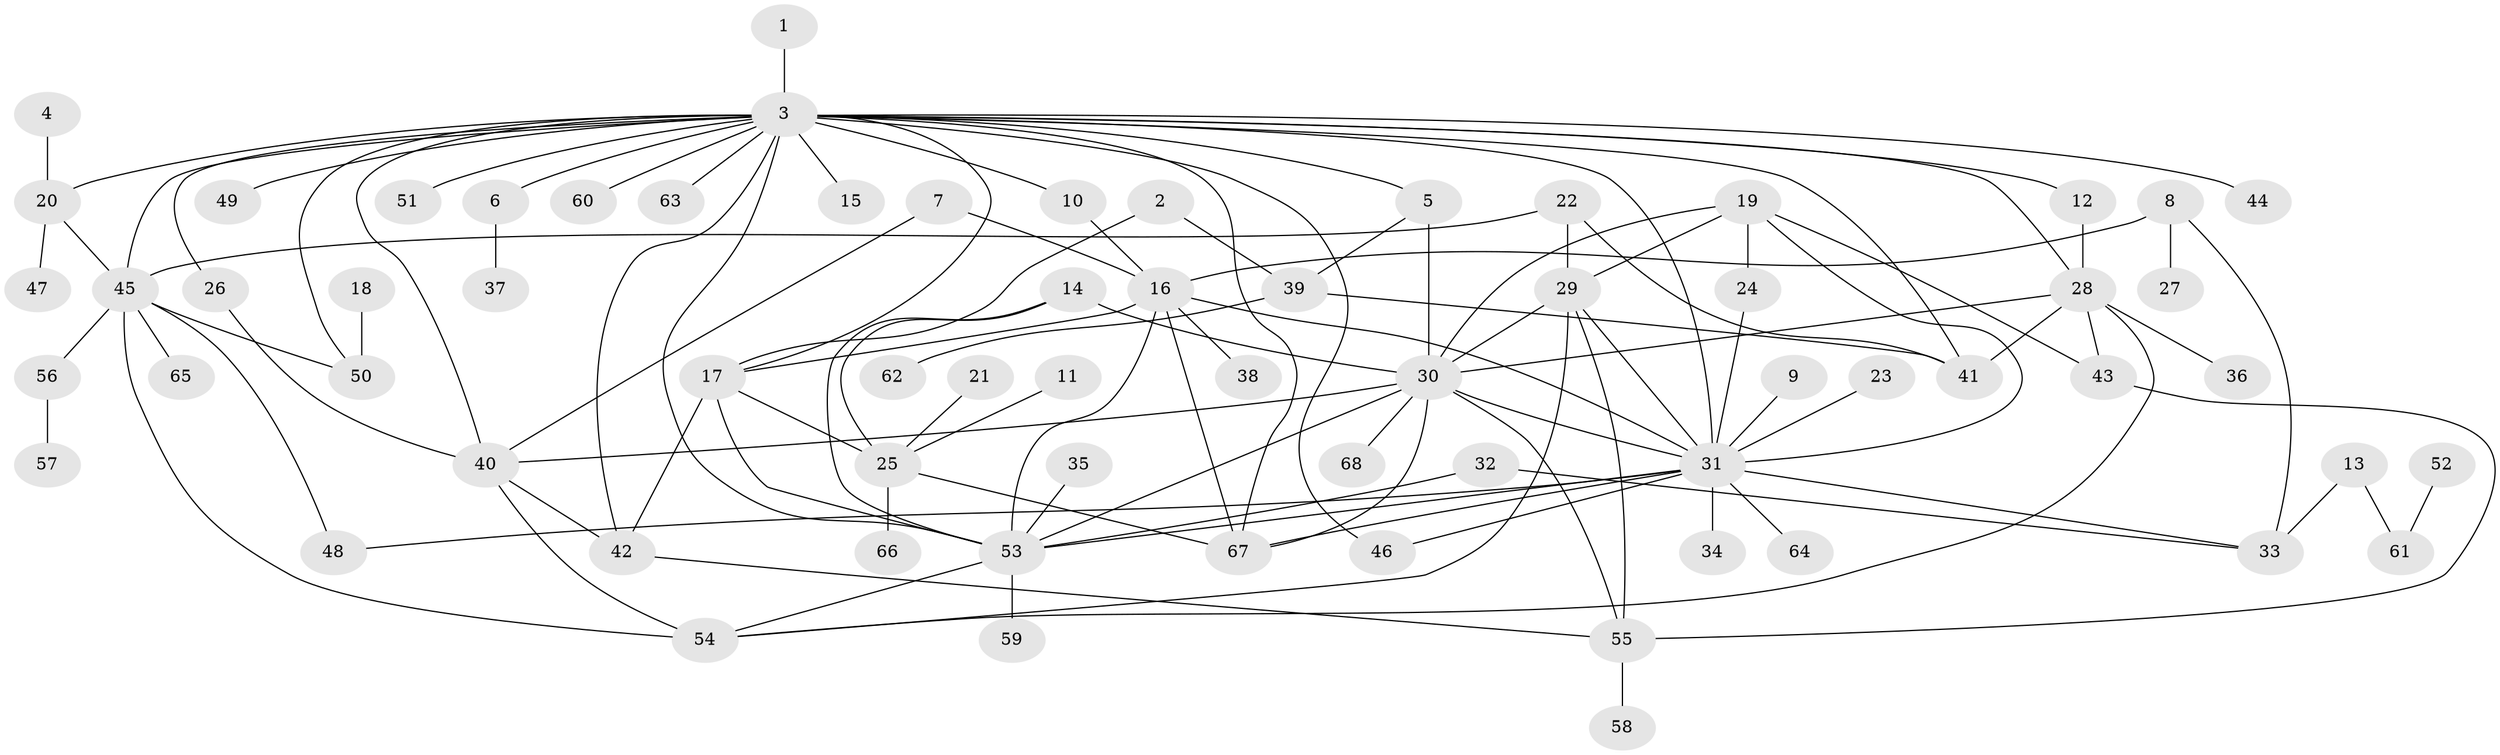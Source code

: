 // original degree distribution, {13: 0.007352941176470588, 26: 0.007352941176470588, 2: 0.27941176470588236, 3: 0.13970588235294118, 5: 0.029411764705882353, 1: 0.4117647058823529, 6: 0.022058823529411766, 7: 0.014705882352941176, 19: 0.007352941176470588, 9: 0.007352941176470588, 4: 0.04411764705882353, 10: 0.014705882352941176, 8: 0.014705882352941176}
// Generated by graph-tools (version 1.1) at 2025/01/03/09/25 03:01:45]
// undirected, 68 vertices, 110 edges
graph export_dot {
graph [start="1"]
  node [color=gray90,style=filled];
  1;
  2;
  3;
  4;
  5;
  6;
  7;
  8;
  9;
  10;
  11;
  12;
  13;
  14;
  15;
  16;
  17;
  18;
  19;
  20;
  21;
  22;
  23;
  24;
  25;
  26;
  27;
  28;
  29;
  30;
  31;
  32;
  33;
  34;
  35;
  36;
  37;
  38;
  39;
  40;
  41;
  42;
  43;
  44;
  45;
  46;
  47;
  48;
  49;
  50;
  51;
  52;
  53;
  54;
  55;
  56;
  57;
  58;
  59;
  60;
  61;
  62;
  63;
  64;
  65;
  66;
  67;
  68;
  1 -- 3 [weight=1.0];
  2 -- 17 [weight=1.0];
  2 -- 39 [weight=1.0];
  3 -- 5 [weight=1.0];
  3 -- 6 [weight=1.0];
  3 -- 10 [weight=1.0];
  3 -- 12 [weight=1.0];
  3 -- 15 [weight=1.0];
  3 -- 17 [weight=1.0];
  3 -- 20 [weight=1.0];
  3 -- 26 [weight=1.0];
  3 -- 28 [weight=1.0];
  3 -- 31 [weight=1.0];
  3 -- 40 [weight=1.0];
  3 -- 41 [weight=1.0];
  3 -- 42 [weight=1.0];
  3 -- 44 [weight=1.0];
  3 -- 45 [weight=1.0];
  3 -- 46 [weight=1.0];
  3 -- 49 [weight=1.0];
  3 -- 50 [weight=1.0];
  3 -- 51 [weight=1.0];
  3 -- 53 [weight=1.0];
  3 -- 60 [weight=1.0];
  3 -- 63 [weight=1.0];
  3 -- 67 [weight=1.0];
  4 -- 20 [weight=1.0];
  5 -- 30 [weight=1.0];
  5 -- 39 [weight=1.0];
  6 -- 37 [weight=1.0];
  7 -- 16 [weight=1.0];
  7 -- 40 [weight=1.0];
  8 -- 16 [weight=1.0];
  8 -- 27 [weight=1.0];
  8 -- 33 [weight=1.0];
  9 -- 31 [weight=1.0];
  10 -- 16 [weight=1.0];
  11 -- 25 [weight=1.0];
  12 -- 28 [weight=1.0];
  13 -- 33 [weight=1.0];
  13 -- 61 [weight=1.0];
  14 -- 25 [weight=1.0];
  14 -- 30 [weight=1.0];
  14 -- 53 [weight=1.0];
  16 -- 17 [weight=1.0];
  16 -- 31 [weight=1.0];
  16 -- 38 [weight=1.0];
  16 -- 53 [weight=2.0];
  16 -- 67 [weight=1.0];
  17 -- 25 [weight=2.0];
  17 -- 42 [weight=1.0];
  17 -- 53 [weight=1.0];
  18 -- 50 [weight=1.0];
  19 -- 24 [weight=1.0];
  19 -- 29 [weight=1.0];
  19 -- 30 [weight=1.0];
  19 -- 31 [weight=1.0];
  19 -- 43 [weight=1.0];
  20 -- 45 [weight=1.0];
  20 -- 47 [weight=1.0];
  21 -- 25 [weight=1.0];
  22 -- 29 [weight=1.0];
  22 -- 41 [weight=1.0];
  22 -- 45 [weight=1.0];
  23 -- 31 [weight=1.0];
  24 -- 31 [weight=1.0];
  25 -- 66 [weight=1.0];
  25 -- 67 [weight=1.0];
  26 -- 40 [weight=1.0];
  28 -- 30 [weight=1.0];
  28 -- 36 [weight=1.0];
  28 -- 41 [weight=1.0];
  28 -- 43 [weight=1.0];
  28 -- 54 [weight=1.0];
  29 -- 30 [weight=1.0];
  29 -- 31 [weight=1.0];
  29 -- 54 [weight=1.0];
  29 -- 55 [weight=1.0];
  30 -- 31 [weight=2.0];
  30 -- 40 [weight=1.0];
  30 -- 53 [weight=1.0];
  30 -- 55 [weight=1.0];
  30 -- 67 [weight=1.0];
  30 -- 68 [weight=1.0];
  31 -- 33 [weight=1.0];
  31 -- 34 [weight=1.0];
  31 -- 46 [weight=1.0];
  31 -- 48 [weight=1.0];
  31 -- 53 [weight=1.0];
  31 -- 64 [weight=1.0];
  31 -- 67 [weight=1.0];
  32 -- 33 [weight=1.0];
  32 -- 53 [weight=1.0];
  35 -- 53 [weight=1.0];
  39 -- 41 [weight=1.0];
  39 -- 62 [weight=1.0];
  40 -- 42 [weight=1.0];
  40 -- 54 [weight=1.0];
  42 -- 55 [weight=1.0];
  43 -- 55 [weight=1.0];
  45 -- 48 [weight=1.0];
  45 -- 50 [weight=1.0];
  45 -- 54 [weight=2.0];
  45 -- 56 [weight=1.0];
  45 -- 65 [weight=1.0];
  52 -- 61 [weight=1.0];
  53 -- 54 [weight=1.0];
  53 -- 59 [weight=1.0];
  55 -- 58 [weight=1.0];
  56 -- 57 [weight=1.0];
}
